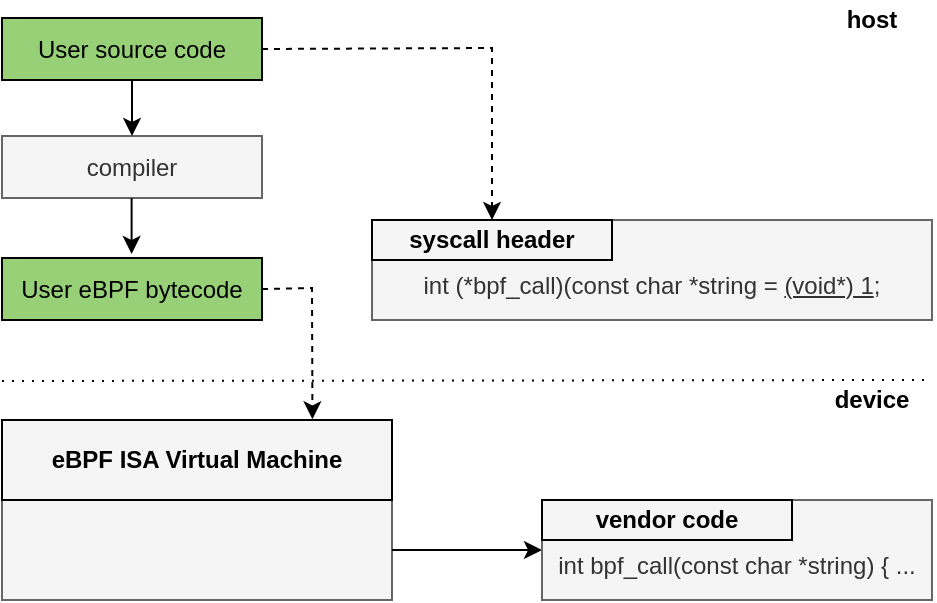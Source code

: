<mxfile version="20.0.1"><diagram id="S2L_fBp9i6U7t1u01zK_" name="Page-1"><mxGraphModel dx="1608" dy="424" grid="1" gridSize="10" guides="1" tooltips="1" connect="1" arrows="1" fold="1" page="1" pageScale="1" pageWidth="850" pageHeight="1100" math="0" shadow="0"><root><mxCell id="0"/><mxCell id="1" parent="0"/><mxCell id="EjdWtdPvNOqtLXStAPh2-2" value="" style="rounded=0;whiteSpace=wrap;html=1;strokeColor=#666666;fontColor=#333333;fillColor=#F5F5F5;" parent="1" vertex="1"><mxGeometry x="-205" y="500" width="195" height="90" as="geometry"/></mxCell><mxCell id="EjdWtdPvNOqtLXStAPh2-3" value="eBPF ISA Virtual Machine" style="text;html=1;align=center;verticalAlign=middle;whiteSpace=wrap;rounded=0;strokeColor=#000000;fillColor=#F5F5F5;fontStyle=1;" parent="1" vertex="1"><mxGeometry x="-205" y="500" width="195" height="40" as="geometry"/></mxCell><mxCell id="4E2g6YGwagbgMDxnG7Aj-5" value="User eBPF bytecode" style="rounded=0;whiteSpace=wrap;html=1;fillColor=#97D077;" parent="1" vertex="1"><mxGeometry x="-205" y="419" width="130" height="31" as="geometry"/></mxCell><mxCell id="4E2g6YGwagbgMDxnG7Aj-63" value="int (*bpf_call)(const char *string = &lt;u&gt;(void*) 1&lt;/u&gt;;" style="rounded=0;whiteSpace=wrap;html=1;strokeColor=#666666;fontColor=#333333;fillColor=#F5F5F5;verticalAlign=bottom;spacingBottom=8;" parent="1" vertex="1"><mxGeometry x="-20" y="400" width="280" height="50" as="geometry"/></mxCell><mxCell id="4E2g6YGwagbgMDxnG7Aj-64" value="syscall header" style="text;html=1;align=center;verticalAlign=middle;whiteSpace=wrap;rounded=0;strokeColor=#000000;fillColor=#F5F5F5;fontStyle=1;" parent="1" vertex="1"><mxGeometry x="-20" y="400" width="120" height="20" as="geometry"/></mxCell><mxCell id="4E2g6YGwagbgMDxnG7Aj-69" value="" style="endArrow=classic;html=1;rounded=0;fontFamily=Helvetica;fontSize=5;fontColor=#000000;exitX=1;exitY=0.5;exitDx=0;exitDy=0;dashed=1;entryX=0.5;entryY=0;entryDx=0;entryDy=0;" parent="1" source="7JMwGb90gbO4oKsuT3DU-1" target="4E2g6YGwagbgMDxnG7Aj-64" edge="1"><mxGeometry width="50" height="50" relative="1" as="geometry"><mxPoint x="-65" y="455.5" as="sourcePoint"/><mxPoint x="67.273" y="560.5" as="targetPoint"/><Array as="points"><mxPoint x="40" y="314"/></Array></mxGeometry></mxCell><mxCell id="4E2g6YGwagbgMDxnG7Aj-72" value="" style="endArrow=classic;html=1;rounded=0;fontFamily=Helvetica;fontSize=12;fontColor=#000000;exitX=1;exitY=0.5;exitDx=0;exitDy=0;entryX=0;entryY=0.5;entryDx=0;entryDy=0;" parent="1" target="4E2g6YGwagbgMDxnG7Aj-76" edge="1"><mxGeometry width="50" height="50" relative="1" as="geometry"><mxPoint x="-10" y="565" as="sourcePoint"/><mxPoint x="60" y="565" as="targetPoint"/></mxGeometry></mxCell><mxCell id="4E2g6YGwagbgMDxnG7Aj-76" value="int bpf_call(const char *string) { ..." style="rounded=0;whiteSpace=wrap;html=1;strokeColor=#666666;fontColor=#333333;fillColor=#F5F5F5;verticalAlign=bottom;spacingTop=0;spacingBottom=8;" parent="1" vertex="1"><mxGeometry x="65" y="540" width="195" height="50" as="geometry"/></mxCell><mxCell id="4E2g6YGwagbgMDxnG7Aj-77" value="vendor code" style="text;html=1;align=center;verticalAlign=middle;whiteSpace=wrap;rounded=0;strokeColor=#000000;fillColor=#F5F5F5;fontStyle=1;" parent="1" vertex="1"><mxGeometry x="65" y="540" width="125" height="20" as="geometry"/></mxCell><mxCell id="TmBGpbP7GYNC3SsJnNGs-1" value="" style="endArrow=classic;html=1;rounded=0;fontFamily=Helvetica;fontSize=5;fontColor=#000000;exitX=1;exitY=0.5;exitDx=0;exitDy=0;dashed=1;entryX=0.796;entryY=-0.009;entryDx=0;entryDy=0;entryPerimeter=0;" parent="1" source="4E2g6YGwagbgMDxnG7Aj-5" target="EjdWtdPvNOqtLXStAPh2-3" edge="1"><mxGeometry width="50" height="50" relative="1" as="geometry"><mxPoint x="-65" y="455.5" as="sourcePoint"/><mxPoint x="-10" y="435" as="targetPoint"/><Array as="points"><mxPoint x="-50" y="434"/></Array></mxGeometry></mxCell><mxCell id="7JMwGb90gbO4oKsuT3DU-1" value="User source code" style="rounded=0;whiteSpace=wrap;html=1;fillColor=#97D077;" parent="1" vertex="1"><mxGeometry x="-205" y="299" width="130" height="31" as="geometry"/></mxCell><mxCell id="7JMwGb90gbO4oKsuT3DU-3" value="compiler" style="rounded=0;whiteSpace=wrap;html=1;fillColor=#f5f5f5;fontColor=#333333;strokeColor=#666666;" parent="1" vertex="1"><mxGeometry x="-205" y="358" width="130" height="31" as="geometry"/></mxCell><mxCell id="7JMwGb90gbO4oKsuT3DU-4" value="" style="endArrow=classic;html=1;rounded=0;fontFamily=Helvetica;fontSize=12;fontColor=#000000;exitX=0.5;exitY=1;exitDx=0;exitDy=0;entryX=0.5;entryY=0;entryDx=0;entryDy=0;" parent="1" source="7JMwGb90gbO4oKsuT3DU-1" target="7JMwGb90gbO4oKsuT3DU-3" edge="1"><mxGeometry width="50" height="50" relative="1" as="geometry"><mxPoint y="544" as="sourcePoint"/><mxPoint x="75" y="544" as="targetPoint"/></mxGeometry></mxCell><mxCell id="7JMwGb90gbO4oKsuT3DU-5" value="" style="endArrow=classic;html=1;rounded=0;fontFamily=Helvetica;fontSize=12;fontColor=#000000;exitX=0.5;exitY=1;exitDx=0;exitDy=0;entryX=0.5;entryY=0;entryDx=0;entryDy=0;" parent="1" edge="1"><mxGeometry width="50" height="50" relative="1" as="geometry"><mxPoint x="-140.2" y="389" as="sourcePoint"/><mxPoint x="-140.2" y="417" as="targetPoint"/></mxGeometry></mxCell><mxCell id="7JMwGb90gbO4oKsuT3DU-6" value="" style="endArrow=none;html=1;rounded=0;fontFamily=Helvetica;fontSize=5;fontColor=#000000;exitX=1;exitY=0.5;exitDx=0;exitDy=0;dashed=1;endFill=0;dashPattern=1 4;" parent="1" edge="1"><mxGeometry width="50" height="50" relative="1" as="geometry"><mxPoint x="-205" y="480.5" as="sourcePoint"/><mxPoint x="260" y="480" as="targetPoint"/><Array as="points"/></mxGeometry></mxCell><mxCell id="9ERmi5sG-hGHcKOpKheo-1" value="device" style="text;html=1;align=center;verticalAlign=middle;whiteSpace=wrap;rounded=0;strokeColor=none;fillColor=none;fontStyle=1;" vertex="1" parent="1"><mxGeometry x="200" y="480" width="60" height="20" as="geometry"/></mxCell><mxCell id="9ERmi5sG-hGHcKOpKheo-2" value="host" style="text;html=1;align=center;verticalAlign=middle;whiteSpace=wrap;rounded=0;strokeColor=none;fillColor=none;fontStyle=1;" vertex="1" parent="1"><mxGeometry x="200" y="290" width="60" height="20" as="geometry"/></mxCell></root></mxGraphModel></diagram></mxfile>